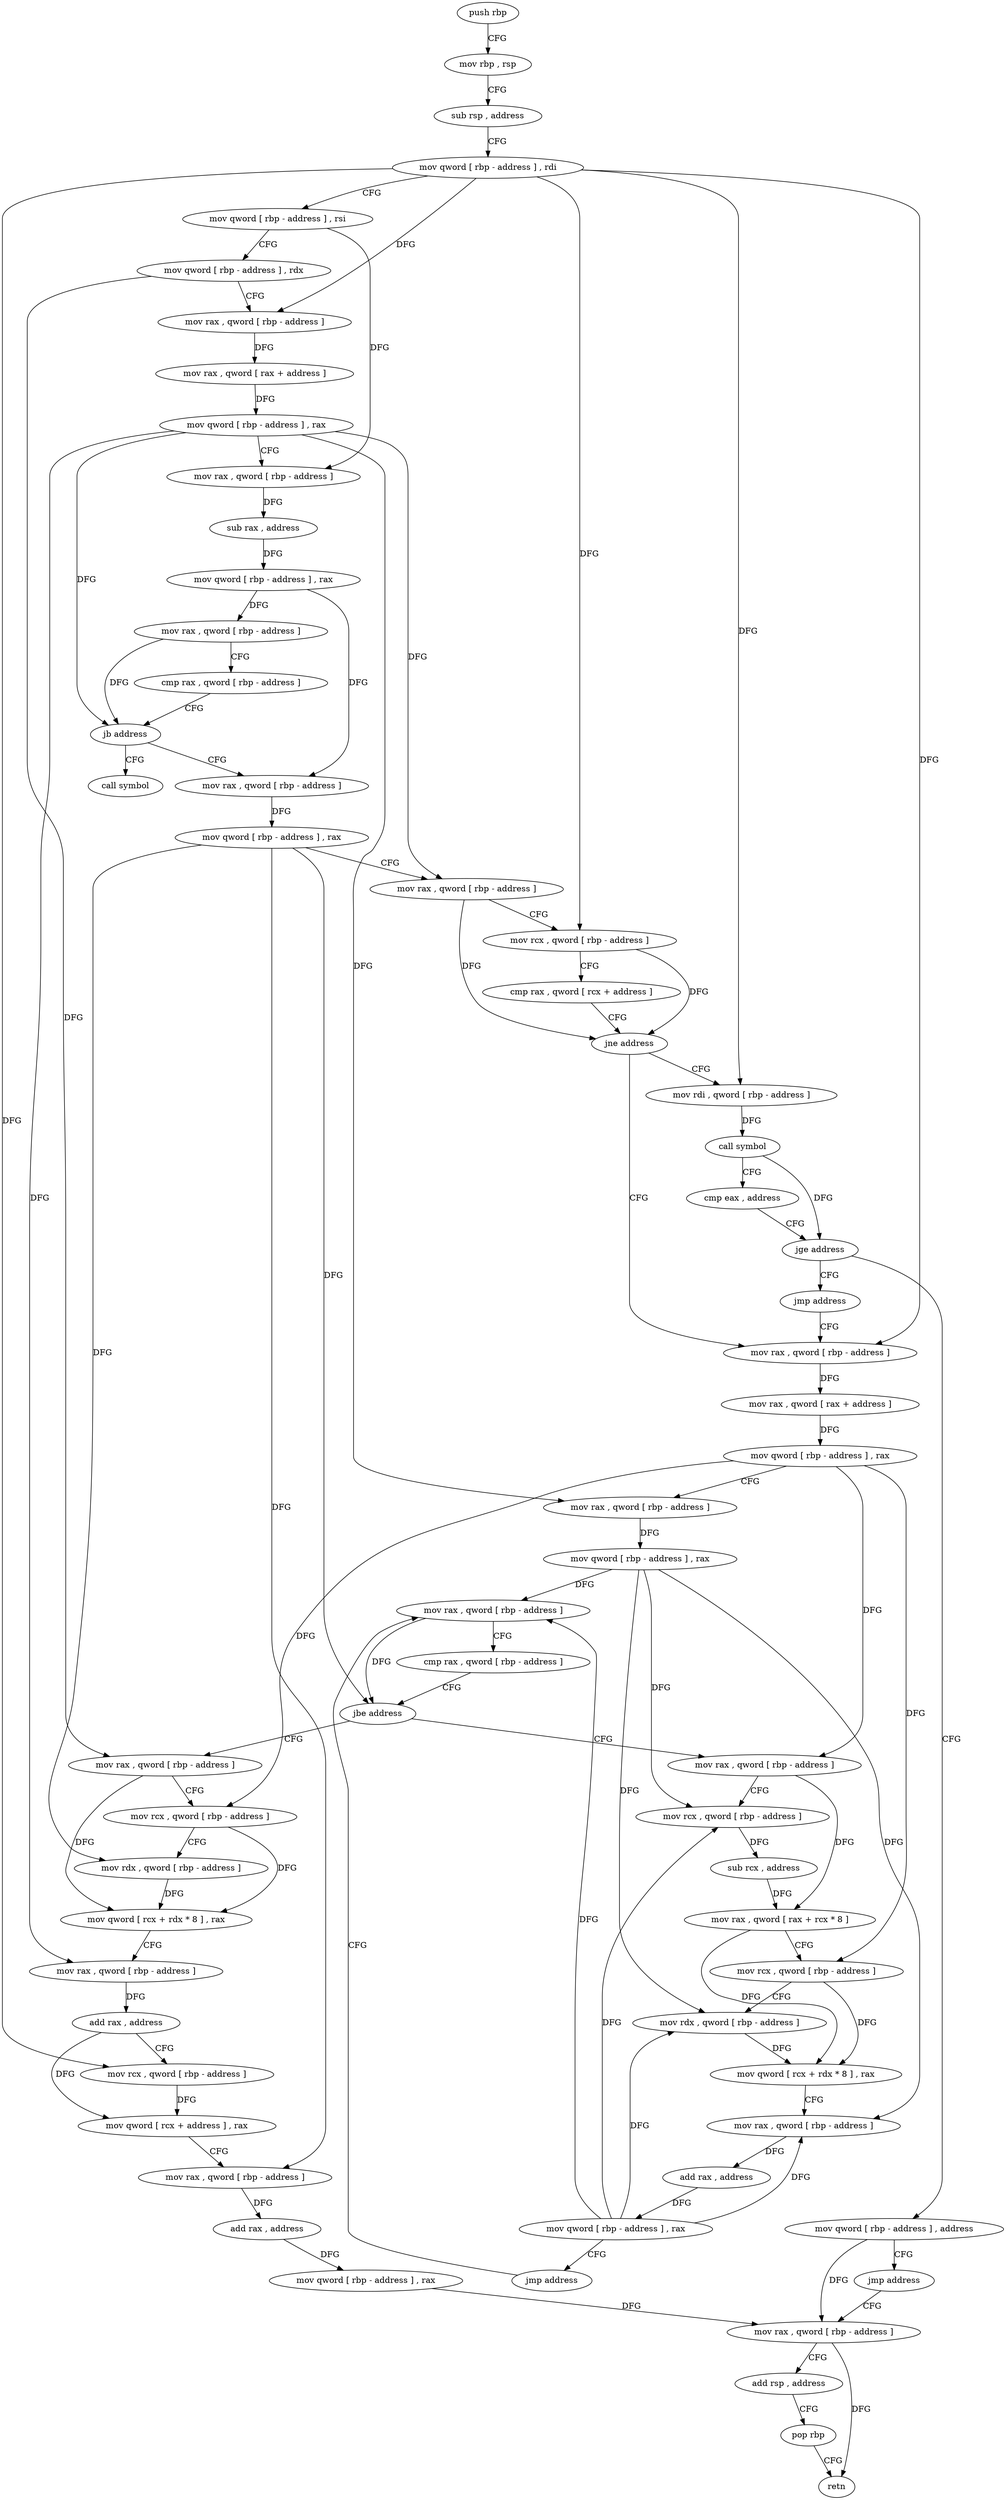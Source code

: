 digraph "func" {
"196480" [label = "push rbp" ]
"196481" [label = "mov rbp , rsp" ]
"196484" [label = "sub rsp , address" ]
"196488" [label = "mov qword [ rbp - address ] , rdi" ]
"196492" [label = "mov qword [ rbp - address ] , rsi" ]
"196496" [label = "mov qword [ rbp - address ] , rdx" ]
"196500" [label = "mov rax , qword [ rbp - address ]" ]
"196504" [label = "mov rax , qword [ rax + address ]" ]
"196508" [label = "mov qword [ rbp - address ] , rax" ]
"196512" [label = "mov rax , qword [ rbp - address ]" ]
"196516" [label = "sub rax , address" ]
"196522" [label = "mov qword [ rbp - address ] , rax" ]
"196526" [label = "mov rax , qword [ rbp - address ]" ]
"196530" [label = "cmp rax , qword [ rbp - address ]" ]
"196534" [label = "jb address" ]
"196545" [label = "mov rax , qword [ rbp - address ]" ]
"196540" [label = "call symbol" ]
"196549" [label = "mov qword [ rbp - address ] , rax" ]
"196553" [label = "mov rax , qword [ rbp - address ]" ]
"196557" [label = "mov rcx , qword [ rbp - address ]" ]
"196561" [label = "cmp rax , qword [ rcx + address ]" ]
"196565" [label = "jne address" ]
"196607" [label = "mov rax , qword [ rbp - address ]" ]
"196571" [label = "mov rdi , qword [ rbp - address ]" ]
"196611" [label = "mov rax , qword [ rax + address ]" ]
"196615" [label = "mov qword [ rbp - address ] , rax" ]
"196619" [label = "mov rax , qword [ rbp - address ]" ]
"196623" [label = "mov qword [ rbp - address ] , rax" ]
"196627" [label = "mov rax , qword [ rbp - address ]" ]
"196575" [label = "call symbol" ]
"196580" [label = "cmp eax , address" ]
"196583" [label = "jge address" ]
"196602" [label = "jmp address" ]
"196589" [label = "mov qword [ rbp - address ] , address" ]
"196691" [label = "mov rax , qword [ rbp - address ]" ]
"196695" [label = "mov rcx , qword [ rbp - address ]" ]
"196699" [label = "mov rdx , qword [ rbp - address ]" ]
"196703" [label = "mov qword [ rcx + rdx * 8 ] , rax" ]
"196707" [label = "mov rax , qword [ rbp - address ]" ]
"196711" [label = "add rax , address" ]
"196717" [label = "mov rcx , qword [ rbp - address ]" ]
"196721" [label = "mov qword [ rcx + address ] , rax" ]
"196725" [label = "mov rax , qword [ rbp - address ]" ]
"196729" [label = "add rax , address" ]
"196735" [label = "mov qword [ rbp - address ] , rax" ]
"196739" [label = "mov rax , qword [ rbp - address ]" ]
"196641" [label = "mov rax , qword [ rbp - address ]" ]
"196645" [label = "mov rcx , qword [ rbp - address ]" ]
"196649" [label = "sub rcx , address" ]
"196656" [label = "mov rax , qword [ rax + rcx * 8 ]" ]
"196660" [label = "mov rcx , qword [ rbp - address ]" ]
"196664" [label = "mov rdx , qword [ rbp - address ]" ]
"196668" [label = "mov qword [ rcx + rdx * 8 ] , rax" ]
"196672" [label = "mov rax , qword [ rbp - address ]" ]
"196676" [label = "add rax , address" ]
"196682" [label = "mov qword [ rbp - address ] , rax" ]
"196686" [label = "jmp address" ]
"196597" [label = "jmp address" ]
"196631" [label = "cmp rax , qword [ rbp - address ]" ]
"196635" [label = "jbe address" ]
"196743" [label = "add rsp , address" ]
"196747" [label = "pop rbp" ]
"196748" [label = "retn" ]
"196480" -> "196481" [ label = "CFG" ]
"196481" -> "196484" [ label = "CFG" ]
"196484" -> "196488" [ label = "CFG" ]
"196488" -> "196492" [ label = "CFG" ]
"196488" -> "196500" [ label = "DFG" ]
"196488" -> "196557" [ label = "DFG" ]
"196488" -> "196607" [ label = "DFG" ]
"196488" -> "196571" [ label = "DFG" ]
"196488" -> "196717" [ label = "DFG" ]
"196492" -> "196496" [ label = "CFG" ]
"196492" -> "196512" [ label = "DFG" ]
"196496" -> "196500" [ label = "CFG" ]
"196496" -> "196691" [ label = "DFG" ]
"196500" -> "196504" [ label = "DFG" ]
"196504" -> "196508" [ label = "DFG" ]
"196508" -> "196512" [ label = "CFG" ]
"196508" -> "196534" [ label = "DFG" ]
"196508" -> "196553" [ label = "DFG" ]
"196508" -> "196619" [ label = "DFG" ]
"196508" -> "196707" [ label = "DFG" ]
"196512" -> "196516" [ label = "DFG" ]
"196516" -> "196522" [ label = "DFG" ]
"196522" -> "196526" [ label = "DFG" ]
"196522" -> "196545" [ label = "DFG" ]
"196526" -> "196530" [ label = "CFG" ]
"196526" -> "196534" [ label = "DFG" ]
"196530" -> "196534" [ label = "CFG" ]
"196534" -> "196545" [ label = "CFG" ]
"196534" -> "196540" [ label = "CFG" ]
"196545" -> "196549" [ label = "DFG" ]
"196549" -> "196553" [ label = "CFG" ]
"196549" -> "196635" [ label = "DFG" ]
"196549" -> "196699" [ label = "DFG" ]
"196549" -> "196725" [ label = "DFG" ]
"196553" -> "196557" [ label = "CFG" ]
"196553" -> "196565" [ label = "DFG" ]
"196557" -> "196561" [ label = "CFG" ]
"196557" -> "196565" [ label = "DFG" ]
"196561" -> "196565" [ label = "CFG" ]
"196565" -> "196607" [ label = "CFG" ]
"196565" -> "196571" [ label = "CFG" ]
"196607" -> "196611" [ label = "DFG" ]
"196571" -> "196575" [ label = "DFG" ]
"196611" -> "196615" [ label = "DFG" ]
"196615" -> "196619" [ label = "CFG" ]
"196615" -> "196695" [ label = "DFG" ]
"196615" -> "196641" [ label = "DFG" ]
"196615" -> "196660" [ label = "DFG" ]
"196619" -> "196623" [ label = "DFG" ]
"196623" -> "196627" [ label = "DFG" ]
"196623" -> "196645" [ label = "DFG" ]
"196623" -> "196664" [ label = "DFG" ]
"196623" -> "196672" [ label = "DFG" ]
"196627" -> "196631" [ label = "CFG" ]
"196627" -> "196635" [ label = "DFG" ]
"196575" -> "196580" [ label = "CFG" ]
"196575" -> "196583" [ label = "DFG" ]
"196580" -> "196583" [ label = "CFG" ]
"196583" -> "196602" [ label = "CFG" ]
"196583" -> "196589" [ label = "CFG" ]
"196602" -> "196607" [ label = "CFG" ]
"196589" -> "196597" [ label = "CFG" ]
"196589" -> "196739" [ label = "DFG" ]
"196691" -> "196695" [ label = "CFG" ]
"196691" -> "196703" [ label = "DFG" ]
"196695" -> "196699" [ label = "CFG" ]
"196695" -> "196703" [ label = "DFG" ]
"196699" -> "196703" [ label = "DFG" ]
"196703" -> "196707" [ label = "CFG" ]
"196707" -> "196711" [ label = "DFG" ]
"196711" -> "196717" [ label = "CFG" ]
"196711" -> "196721" [ label = "DFG" ]
"196717" -> "196721" [ label = "DFG" ]
"196721" -> "196725" [ label = "CFG" ]
"196725" -> "196729" [ label = "DFG" ]
"196729" -> "196735" [ label = "DFG" ]
"196735" -> "196739" [ label = "DFG" ]
"196739" -> "196743" [ label = "CFG" ]
"196739" -> "196748" [ label = "DFG" ]
"196641" -> "196645" [ label = "CFG" ]
"196641" -> "196656" [ label = "DFG" ]
"196645" -> "196649" [ label = "DFG" ]
"196649" -> "196656" [ label = "DFG" ]
"196656" -> "196660" [ label = "CFG" ]
"196656" -> "196668" [ label = "DFG" ]
"196660" -> "196664" [ label = "CFG" ]
"196660" -> "196668" [ label = "DFG" ]
"196664" -> "196668" [ label = "DFG" ]
"196668" -> "196672" [ label = "CFG" ]
"196672" -> "196676" [ label = "DFG" ]
"196676" -> "196682" [ label = "DFG" ]
"196682" -> "196686" [ label = "CFG" ]
"196682" -> "196627" [ label = "DFG" ]
"196682" -> "196645" [ label = "DFG" ]
"196682" -> "196664" [ label = "DFG" ]
"196682" -> "196672" [ label = "DFG" ]
"196686" -> "196627" [ label = "CFG" ]
"196597" -> "196739" [ label = "CFG" ]
"196631" -> "196635" [ label = "CFG" ]
"196635" -> "196691" [ label = "CFG" ]
"196635" -> "196641" [ label = "CFG" ]
"196743" -> "196747" [ label = "CFG" ]
"196747" -> "196748" [ label = "CFG" ]
}
